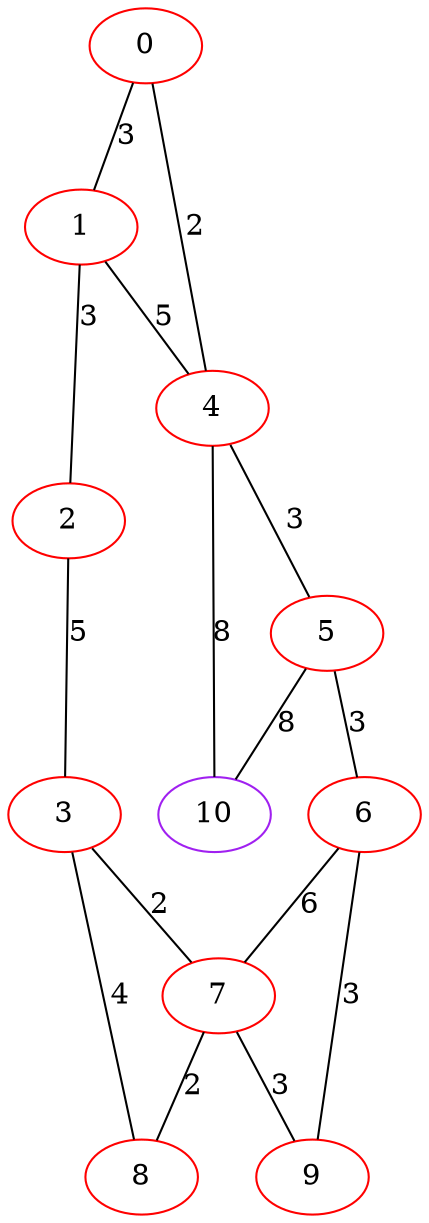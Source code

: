 graph "" {
0 [color=red, weight=1];
1 [color=red, weight=1];
2 [color=red, weight=1];
3 [color=red, weight=1];
4 [color=red, weight=1];
5 [color=red, weight=1];
6 [color=red, weight=1];
7 [color=red, weight=1];
8 [color=red, weight=1];
9 [color=red, weight=1];
10 [color=purple, weight=4];
0 -- 1  [key=0, label=3];
0 -- 4  [key=0, label=2];
1 -- 2  [key=0, label=3];
1 -- 4  [key=0, label=5];
2 -- 3  [key=0, label=5];
3 -- 8  [key=0, label=4];
3 -- 7  [key=0, label=2];
4 -- 10  [key=0, label=8];
4 -- 5  [key=0, label=3];
5 -- 10  [key=0, label=8];
5 -- 6  [key=0, label=3];
6 -- 9  [key=0, label=3];
6 -- 7  [key=0, label=6];
7 -- 8  [key=0, label=2];
7 -- 9  [key=0, label=3];
}

